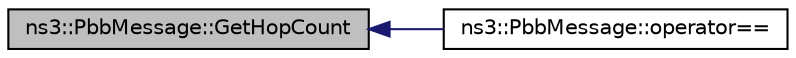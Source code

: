 digraph "ns3::PbbMessage::GetHopCount"
{
  edge [fontname="Helvetica",fontsize="10",labelfontname="Helvetica",labelfontsize="10"];
  node [fontname="Helvetica",fontsize="10",shape=record];
  rankdir="LR";
  Node1 [label="ns3::PbbMessage::GetHopCount",height=0.2,width=0.4,color="black", fillcolor="grey75", style="filled", fontcolor="black"];
  Node1 -> Node2 [dir="back",color="midnightblue",fontsize="10",style="solid"];
  Node2 [label="ns3::PbbMessage::operator==",height=0.2,width=0.4,color="black", fillcolor="white", style="filled",URL="$d7/d6a/classns3_1_1PbbMessage.html#a3f4b1222cd0a2dd38fb46cf738e35d5d",tooltip="Equality operator for PbbMessage. "];
}
